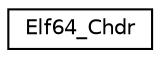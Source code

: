 digraph "Graphical Class Hierarchy"
{
 // LATEX_PDF_SIZE
  edge [fontname="Helvetica",fontsize="10",labelfontname="Helvetica",labelfontsize="10"];
  node [fontname="Helvetica",fontsize="10",shape=record];
  rankdir="LR";
  Node0 [label="Elf64_Chdr",height=0.2,width=0.4,color="black", fillcolor="white", style="filled",URL="$structElf64__Chdr.html",tooltip=" "];
}
